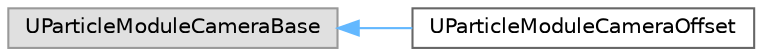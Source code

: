 digraph "Graphical Class Hierarchy"
{
 // INTERACTIVE_SVG=YES
 // LATEX_PDF_SIZE
  bgcolor="transparent";
  edge [fontname=Helvetica,fontsize=10,labelfontname=Helvetica,labelfontsize=10];
  node [fontname=Helvetica,fontsize=10,shape=box,height=0.2,width=0.4];
  rankdir="LR";
  Node0 [id="Node000000",label="UParticleModuleCameraBase",height=0.2,width=0.4,color="grey60", fillcolor="#E0E0E0", style="filled",tooltip=" "];
  Node0 -> Node1 [id="edge9839_Node000000_Node000001",dir="back",color="steelblue1",style="solid",tooltip=" "];
  Node1 [id="Node000001",label="UParticleModuleCameraOffset",height=0.2,width=0.4,color="grey40", fillcolor="white", style="filled",URL="$d1/d41/classUParticleModuleCameraOffset.html",tooltip=" "];
}
